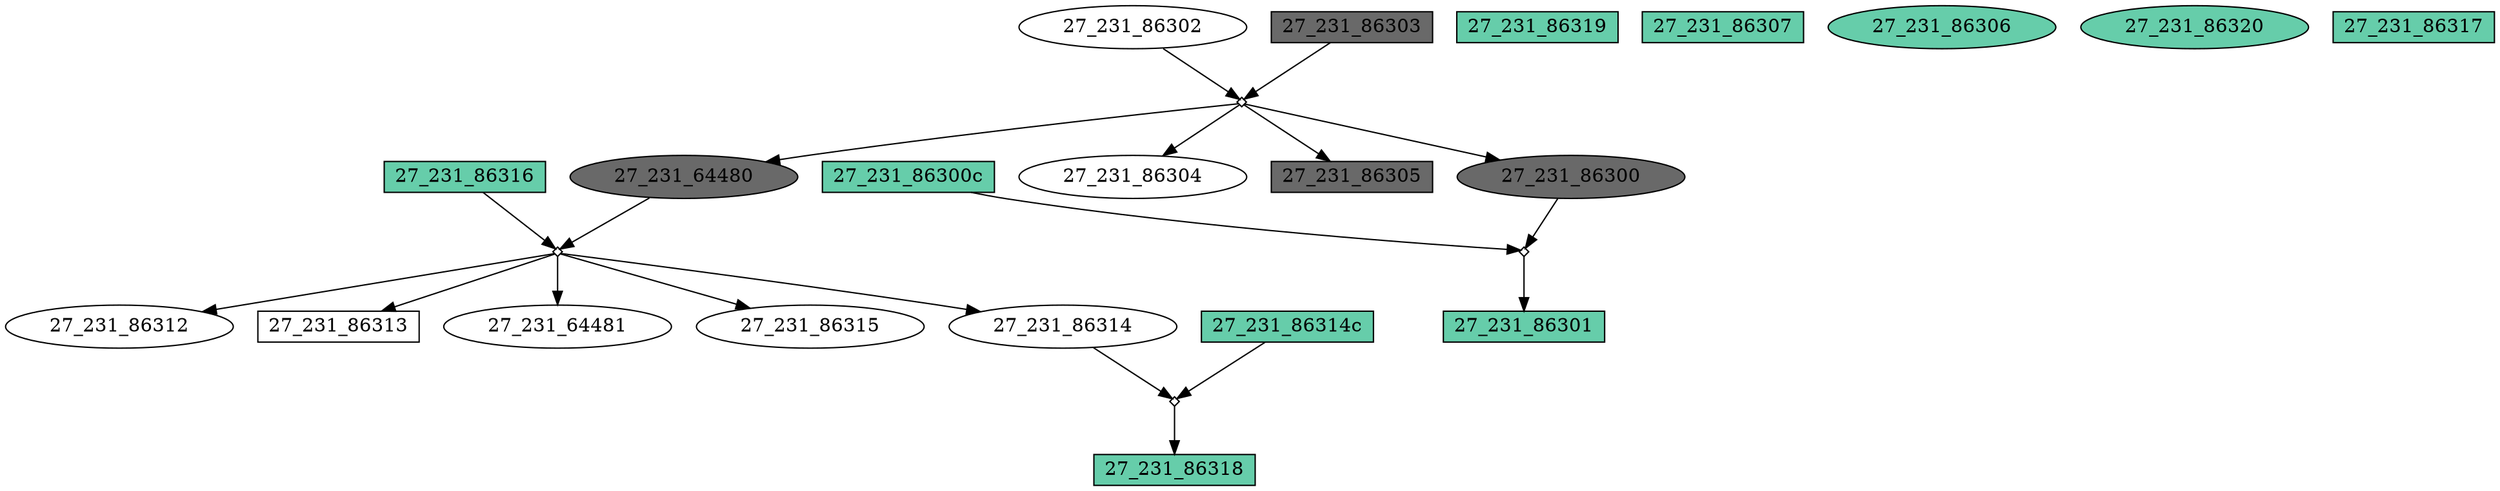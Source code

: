 digraph {
	"27_231_86316" [shape=box fillcolor=aquamarine3 fontcolor=black height=0.3 regular=0 shape=box style=filled width=0.5]
	"27_231_86316" -> "27_231_86316x27_231_64480"
	"27_231_86312" [shape=box fillcolor=white fontcolor=black height=0.3 regular=0 shape=ellipse style=filled width=0.5]
	"27_231_86316x27_231_64480" -> "27_231_86312"
	"27_231_64480" [shape=box fillcolor=dimgrey fontcolor=black height=0.3 regular=0 shape=ellipse style=filled width=0.5]
	"27_231_86303x27_231_86302" -> "27_231_64480"
	"27_231_64480" -> "27_231_86316x27_231_64480"
	"27_231_86313" [shape=box fillcolor=white fontcolor=black height=0.3 regular=0 shape=box style=filled width=0.5]
	"27_231_86316x27_231_64480" -> "27_231_86313"
	"27_231_86304" [shape=box fillcolor=white fontcolor=black height=0.3 regular=0 shape=ellipse style=filled width=0.5]
	"27_231_86303x27_231_86302" -> "27_231_86304"
	"27_231_86305" [shape=box fillcolor=dimgrey fontcolor=black height=0.3 regular=0 shape=box style=filled width=0.5]
	"27_231_86303x27_231_86302" -> "27_231_86305"
	"27_231_86300" [shape=box fillcolor=dimgrey fontcolor=black height=0.3 regular=0 shape=ellipse style=filled width=0.5]
	"27_231_86303x27_231_86302" -> "27_231_86300"
	"27_231_86300" -> "27_231_86300cx27_231_86300"
	"27_231_86319" [shape=box fillcolor=aquamarine3 fontcolor=black height=0.3 regular=0 shape=box style=filled width=0.5]
	"27_231_64481" [shape=box fillcolor=white fontcolor=black height=0.3 regular=0 shape=ellipse style=filled width=0.5]
	"27_231_86316x27_231_64480" -> "27_231_64481"
	"27_231_86301" [shape=box fillcolor=aquamarine3 fontcolor=black height=0.3 regular=0 shape=box style=filled width=0.5]
	"27_231_86300cx27_231_86300" -> "27_231_86301"
	"27_231_86307" [shape=box fillcolor=aquamarine3 fontcolor=black height=0.3 regular=0 shape=box style=filled width=0.5]
	"27_231_86306" [shape=box fillcolor=aquamarine3 fontcolor=black height=0.3 regular=0 shape=ellipse style=filled width=0.5]
	"27_231_86315" [shape=box fillcolor=white fontcolor=black height=0.3 regular=0 shape=ellipse style=filled width=0.5]
	"27_231_86316x27_231_64480" -> "27_231_86315"
	"27_231_86320" [shape=box fillcolor=aquamarine3 fontcolor=black height=0.3 regular=0 shape=ellipse style=filled width=0.5]
	"27_231_86314" [shape=box fillcolor=white fontcolor=black height=0.3 regular=0 shape=ellipse style=filled width=0.5]
	"27_231_86316x27_231_64480" -> "27_231_86314"
	"27_231_86314" -> "27_231_86314cx27_231_86314"
	"27_231_86302" [shape=box fillcolor=white fontcolor=black height=0.3 regular=0 shape=ellipse style=filled width=0.5]
	"27_231_86302" -> "27_231_86303x27_231_86302"
	"27_231_86317" [shape=box fillcolor=aquamarine3 fontcolor=black height=0.3 regular=0 shape=box style=filled width=0.5]
	"27_231_86318" [shape=box fillcolor=aquamarine3 fontcolor=black height=0.3 regular=0 shape=box style=filled width=0.5]
	"27_231_86314cx27_231_86314" -> "27_231_86318"
	"27_231_86314c" [shape=box fillcolor=aquamarine3 fontcolor=black height=0.3 regular=0 shape=box style=filled width=0.5]
	"27_231_86314c" -> "27_231_86314cx27_231_86314"
	"27_231_86300c" [shape=box fillcolor=aquamarine3 fontcolor=black height=0.3 regular=0 shape=box style=filled width=0.5]
	"27_231_86300c" -> "27_231_86300cx27_231_86300"
	"27_231_86303" [shape=box fillcolor=dimgrey fontcolor=black height=0.3 regular=0 shape=box style=filled width=0.5]
	"27_231_86303" -> "27_231_86303x27_231_86302"
	"27_231_86314cx27_231_86314" [label="" height=.1 shape=diamond width=.1]
	"27_231_86316x27_231_64480" [label="" height=.1 shape=diamond width=.1]
	"27_231_86300cx27_231_86300" [label="" height=.1 shape=diamond width=.1]
	"27_231_86303x27_231_86302" [label="" height=.1 shape=diamond width=.1]
}
